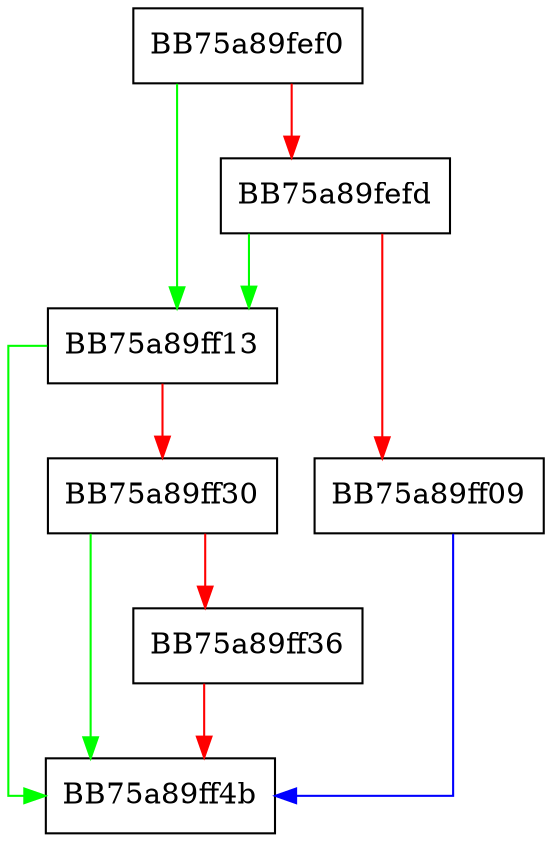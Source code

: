digraph DlpPasteToBrowserBufferSizeSettingsEnd {
  node [shape="box"];
  graph [splines=ortho];
  BB75a89fef0 -> BB75a89ff13 [color="green"];
  BB75a89fef0 -> BB75a89fefd [color="red"];
  BB75a89fefd -> BB75a89ff13 [color="green"];
  BB75a89fefd -> BB75a89ff09 [color="red"];
  BB75a89ff09 -> BB75a89ff4b [color="blue"];
  BB75a89ff13 -> BB75a89ff4b [color="green"];
  BB75a89ff13 -> BB75a89ff30 [color="red"];
  BB75a89ff30 -> BB75a89ff4b [color="green"];
  BB75a89ff30 -> BB75a89ff36 [color="red"];
  BB75a89ff36 -> BB75a89ff4b [color="red"];
}